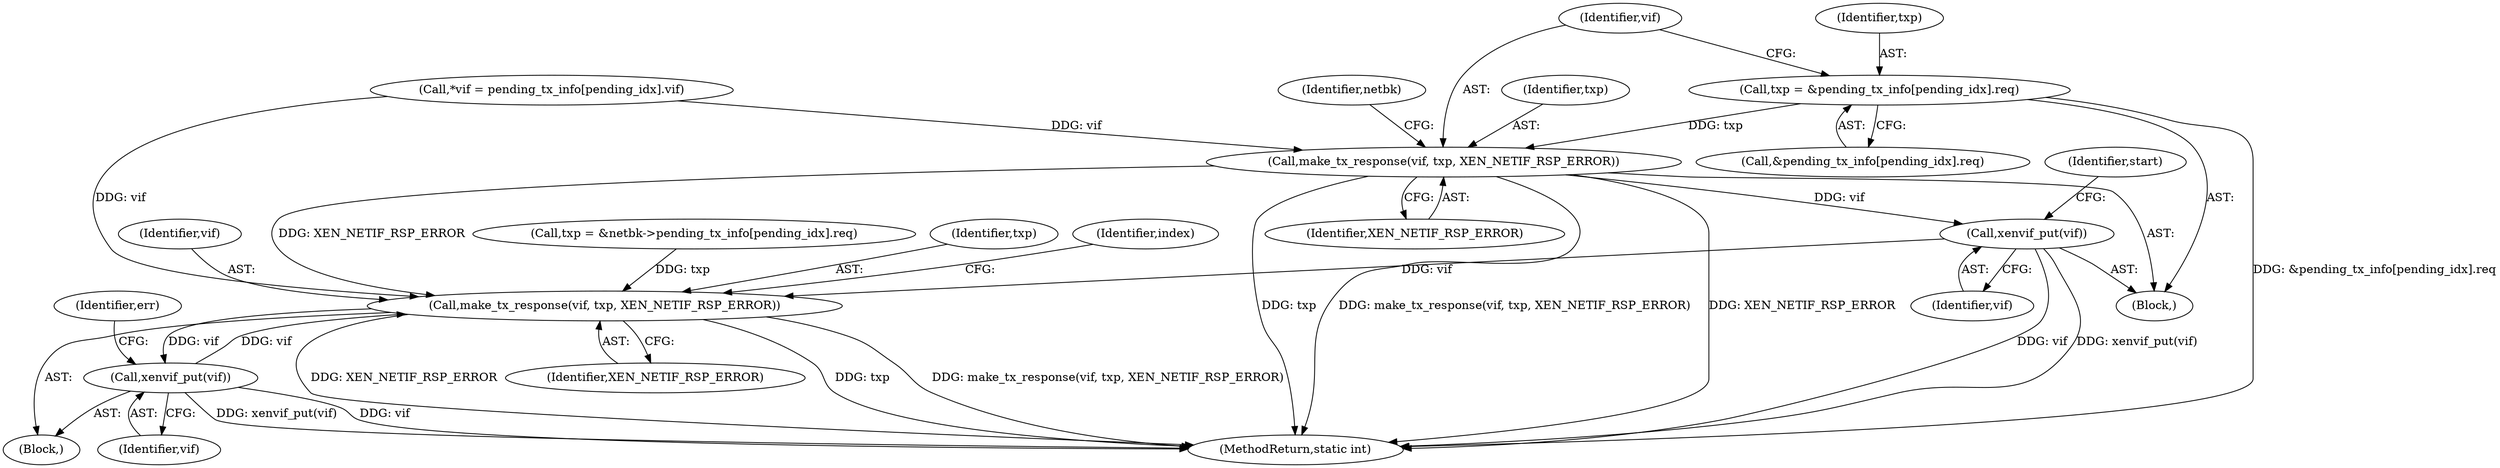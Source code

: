 digraph "1_linux_7d5145d8eb2b9791533ffe4dc003b129b9696c48_1@array" {
"1000173" [label="(Call,txp = &pending_tx_info[pending_idx].req)"];
"1000181" [label="(Call,make_tx_response(vif, txp, XEN_NETIF_RSP_ERROR))"];
"1000192" [label="(Call,xenvif_put(vif))"];
"1000255" [label="(Call,make_tx_response(vif, txp, XEN_NETIF_RSP_ERROR))"];
"1000273" [label="(Call,xenvif_put(vif))"];
"1000183" [label="(Identifier,txp)"];
"1000173" [label="(Call,txp = &pending_tx_info[pending_idx].req)"];
"1000276" [label="(Identifier,err)"];
"1000256" [label="(Identifier,vif)"];
"1000175" [label="(Call,&pending_tx_info[pending_idx].req)"];
"1000214" [label="(Block,)"];
"1000174" [label="(Identifier,txp)"];
"1000274" [label="(Identifier,vif)"];
"1000255" [label="(Call,make_tx_response(vif, txp, XEN_NETIF_RSP_ERROR))"];
"1000257" [label="(Identifier,txp)"];
"1000195" [label="(Identifier,start)"];
"1000181" [label="(Call,make_tx_response(vif, txp, XEN_NETIF_RSP_ERROR))"];
"1000322" [label="(MethodReturn,static int)"];
"1000134" [label="(Call,*vif = pending_tx_info[pending_idx].vif)"];
"1000188" [label="(Identifier,netbk)"];
"1000192" [label="(Call,xenvif_put(vif))"];
"1000164" [label="(Block,)"];
"1000258" [label="(Identifier,XEN_NETIF_RSP_ERROR)"];
"1000245" [label="(Call,txp = &netbk->pending_tx_info[pending_idx].req)"];
"1000273" [label="(Call,xenvif_put(vif))"];
"1000260" [label="(Identifier,index)"];
"1000193" [label="(Identifier,vif)"];
"1000182" [label="(Identifier,vif)"];
"1000184" [label="(Identifier,XEN_NETIF_RSP_ERROR)"];
"1000173" -> "1000164"  [label="AST: "];
"1000173" -> "1000175"  [label="CFG: "];
"1000174" -> "1000173"  [label="AST: "];
"1000175" -> "1000173"  [label="AST: "];
"1000182" -> "1000173"  [label="CFG: "];
"1000173" -> "1000322"  [label="DDG: &pending_tx_info[pending_idx].req"];
"1000173" -> "1000181"  [label="DDG: txp"];
"1000181" -> "1000164"  [label="AST: "];
"1000181" -> "1000184"  [label="CFG: "];
"1000182" -> "1000181"  [label="AST: "];
"1000183" -> "1000181"  [label="AST: "];
"1000184" -> "1000181"  [label="AST: "];
"1000188" -> "1000181"  [label="CFG: "];
"1000181" -> "1000322"  [label="DDG: XEN_NETIF_RSP_ERROR"];
"1000181" -> "1000322"  [label="DDG: make_tx_response(vif, txp, XEN_NETIF_RSP_ERROR)"];
"1000181" -> "1000322"  [label="DDG: txp"];
"1000134" -> "1000181"  [label="DDG: vif"];
"1000181" -> "1000192"  [label="DDG: vif"];
"1000181" -> "1000255"  [label="DDG: XEN_NETIF_RSP_ERROR"];
"1000192" -> "1000164"  [label="AST: "];
"1000192" -> "1000193"  [label="CFG: "];
"1000193" -> "1000192"  [label="AST: "];
"1000195" -> "1000192"  [label="CFG: "];
"1000192" -> "1000322"  [label="DDG: vif"];
"1000192" -> "1000322"  [label="DDG: xenvif_put(vif)"];
"1000192" -> "1000255"  [label="DDG: vif"];
"1000255" -> "1000214"  [label="AST: "];
"1000255" -> "1000258"  [label="CFG: "];
"1000256" -> "1000255"  [label="AST: "];
"1000257" -> "1000255"  [label="AST: "];
"1000258" -> "1000255"  [label="AST: "];
"1000260" -> "1000255"  [label="CFG: "];
"1000255" -> "1000322"  [label="DDG: make_tx_response(vif, txp, XEN_NETIF_RSP_ERROR)"];
"1000255" -> "1000322"  [label="DDG: XEN_NETIF_RSP_ERROR"];
"1000255" -> "1000322"  [label="DDG: txp"];
"1000273" -> "1000255"  [label="DDG: vif"];
"1000134" -> "1000255"  [label="DDG: vif"];
"1000245" -> "1000255"  [label="DDG: txp"];
"1000255" -> "1000273"  [label="DDG: vif"];
"1000273" -> "1000214"  [label="AST: "];
"1000273" -> "1000274"  [label="CFG: "];
"1000274" -> "1000273"  [label="AST: "];
"1000276" -> "1000273"  [label="CFG: "];
"1000273" -> "1000322"  [label="DDG: vif"];
"1000273" -> "1000322"  [label="DDG: xenvif_put(vif)"];
}
